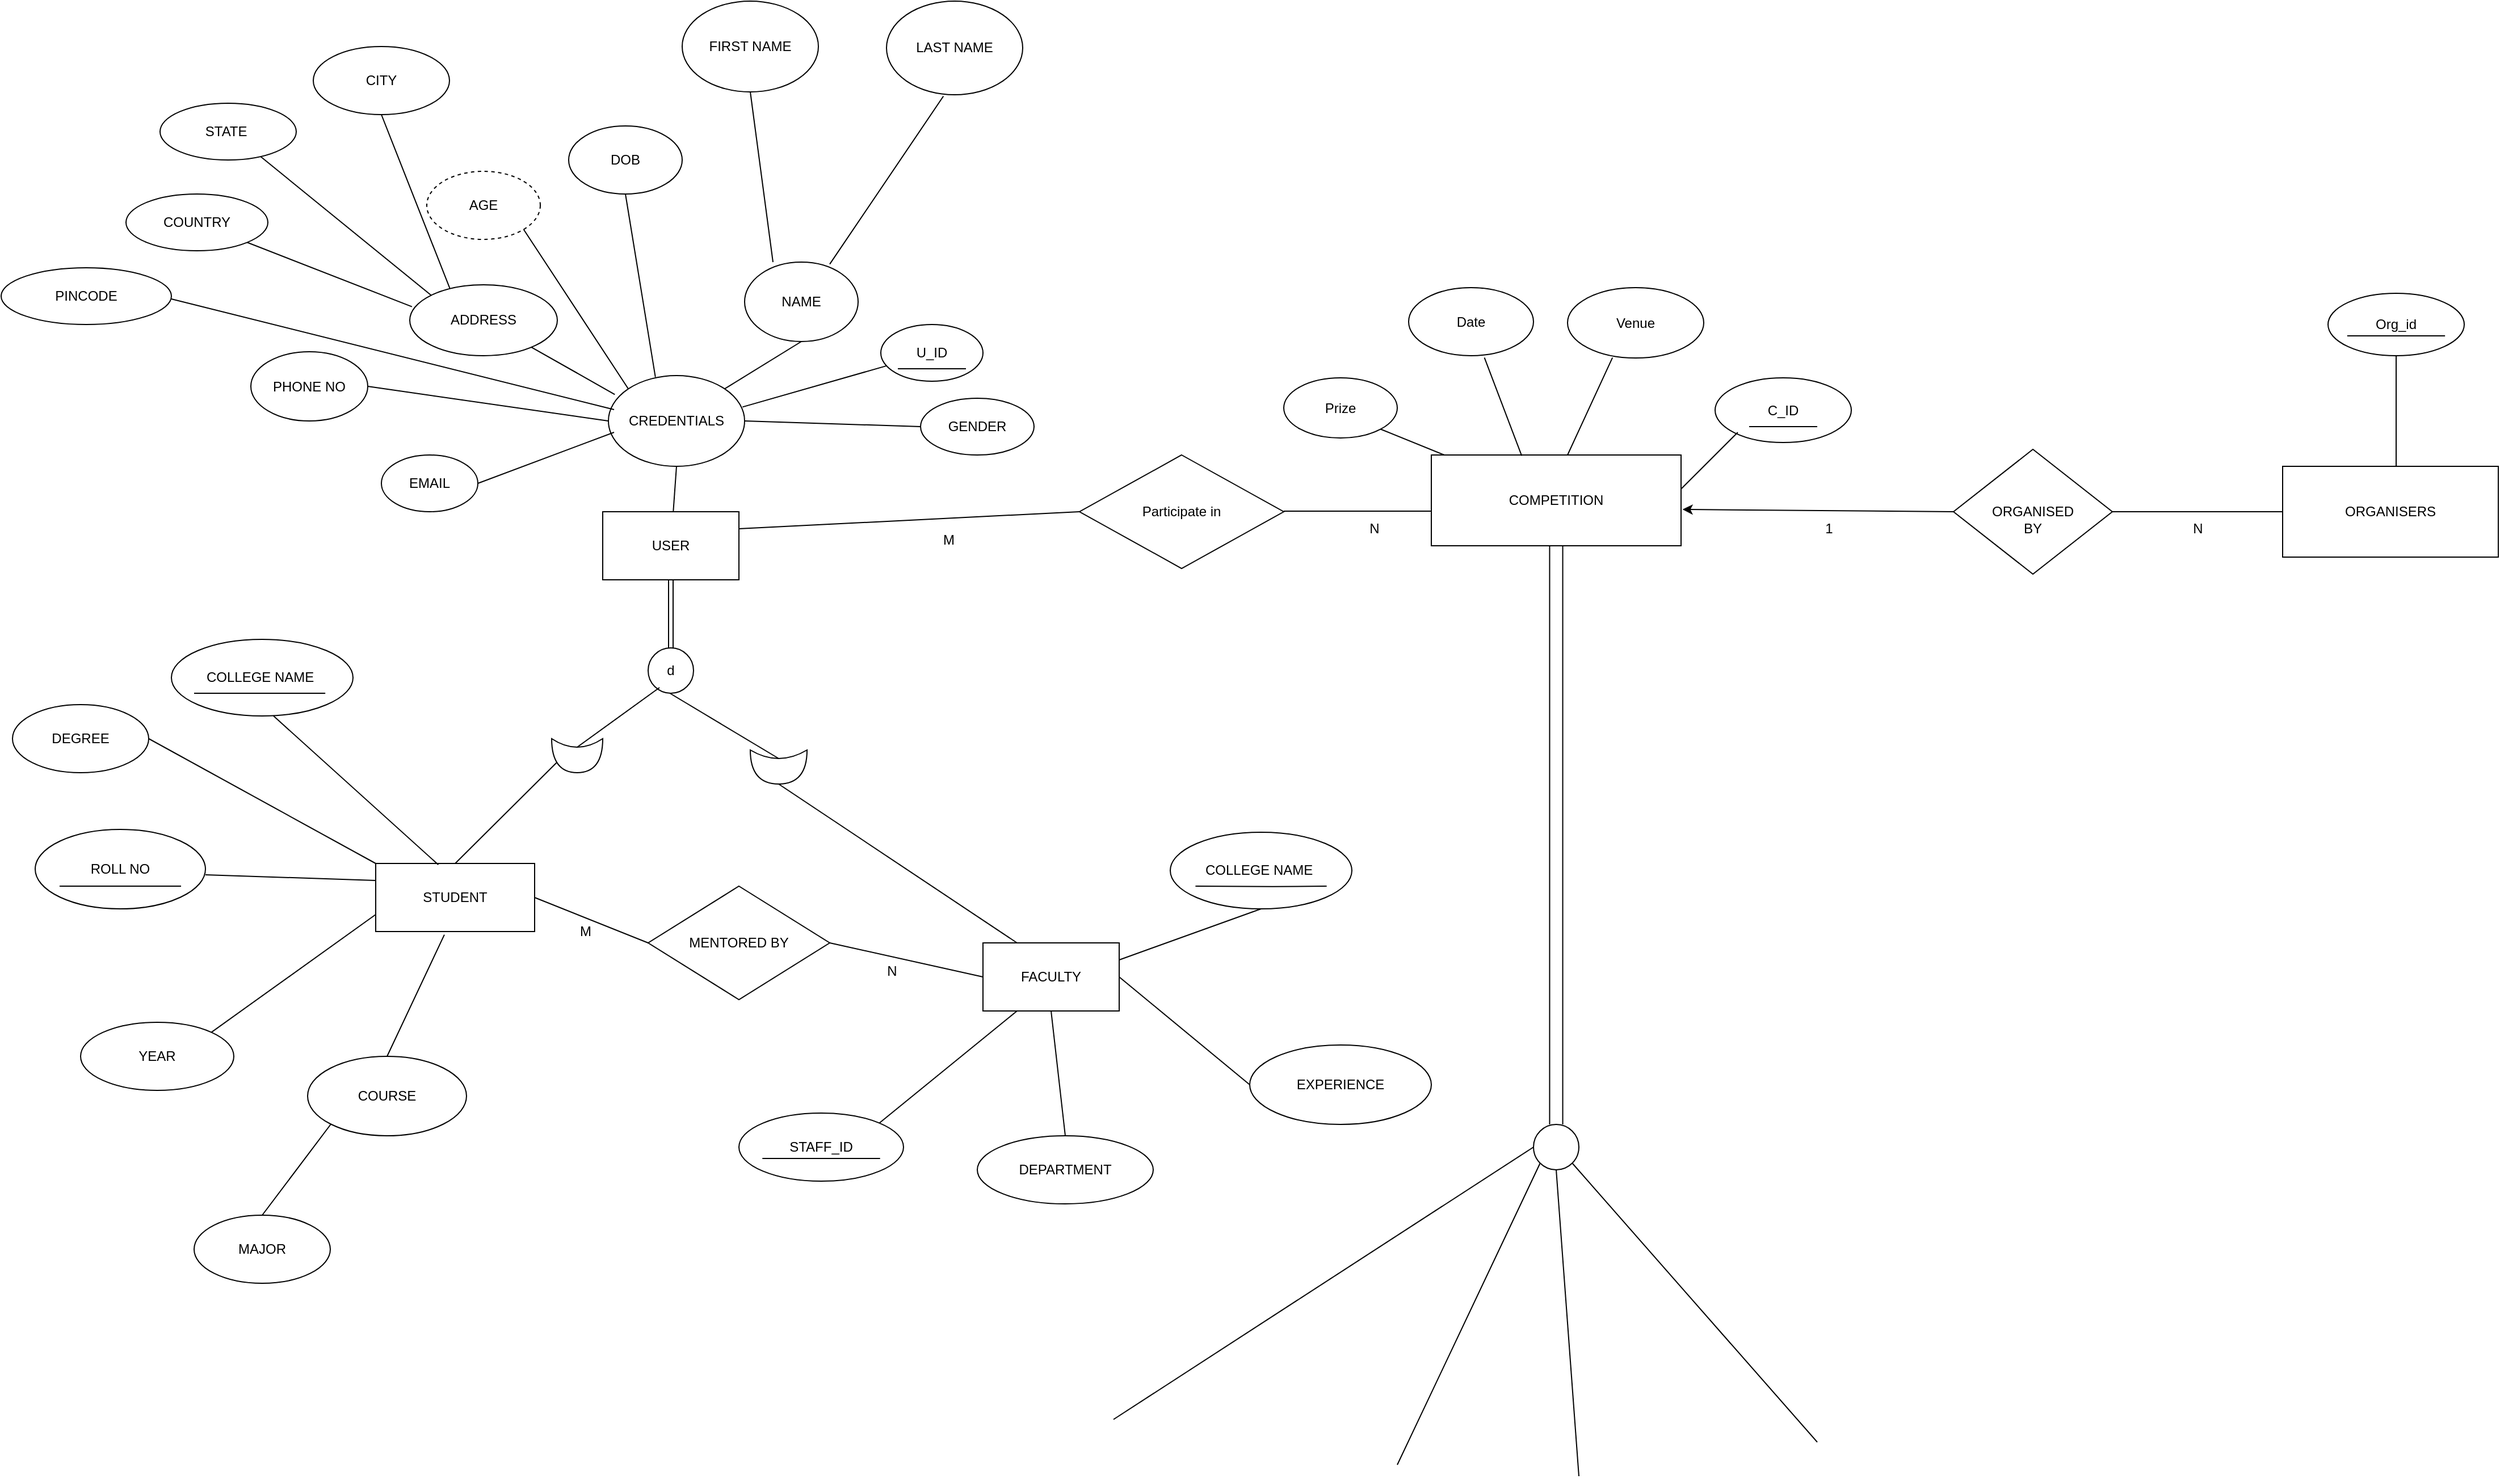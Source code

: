 <mxfile version="23.1.5" type="github">
  <diagram id="R2lEEEUBdFMjLlhIrx00" name="Page-1">
    <mxGraphModel dx="2950" dy="2214" grid="1" gridSize="10" guides="1" tooltips="1" connect="1" arrows="1" fold="1" page="1" pageScale="1" pageWidth="850" pageHeight="1100" math="0" shadow="0" extFonts="Permanent Marker^https://fonts.googleapis.com/css?family=Permanent+Marker">
      <root>
        <mxCell id="0" />
        <mxCell id="1" parent="0" />
        <mxCell id="-spPPfwc7OSc0ZQ_Hlqf-1" value="EMAIL" style="ellipse;whiteSpace=wrap;html=1;" vertex="1" parent="1">
          <mxGeometry x="-75" y="230" width="85" height="50" as="geometry" />
        </mxCell>
        <mxCell id="-spPPfwc7OSc0ZQ_Hlqf-2" value="ADDRESS" style="ellipse;whiteSpace=wrap;html=1;direction=south;" vertex="1" parent="1">
          <mxGeometry x="-50" y="80" width="130" height="62.5" as="geometry" />
        </mxCell>
        <mxCell id="-spPPfwc7OSc0ZQ_Hlqf-3" value="" style="ellipse;whiteSpace=wrap;html=1;" vertex="1" parent="1">
          <mxGeometry x="245" y="60" width="100" height="70" as="geometry" />
        </mxCell>
        <mxCell id="-spPPfwc7OSc0ZQ_Hlqf-4" value="DOB" style="ellipse;whiteSpace=wrap;html=1;" vertex="1" parent="1">
          <mxGeometry x="90" y="-60" width="100" height="60" as="geometry" />
        </mxCell>
        <mxCell id="-spPPfwc7OSc0ZQ_Hlqf-5" value="" style="ellipse;whiteSpace=wrap;html=1;" vertex="1" parent="1">
          <mxGeometry x="365" y="115" width="90" height="50" as="geometry" />
        </mxCell>
        <mxCell id="-spPPfwc7OSc0ZQ_Hlqf-6" value="GENDER" style="ellipse;whiteSpace=wrap;html=1;" vertex="1" parent="1">
          <mxGeometry x="400" y="180" width="100" height="50" as="geometry" />
        </mxCell>
        <mxCell id="-spPPfwc7OSc0ZQ_Hlqf-7" value="" style="endArrow=none;html=1;rounded=0;exitX=1;exitY=0;exitDx=0;exitDy=0;entryX=0.5;entryY=1;entryDx=0;entryDy=0;" edge="1" parent="1" source="-spPPfwc7OSc0ZQ_Hlqf-63" target="-spPPfwc7OSc0ZQ_Hlqf-3">
          <mxGeometry width="50" height="50" relative="1" as="geometry">
            <mxPoint x="247.176" y="150.5" as="sourcePoint" />
            <mxPoint x="290" y="125" as="targetPoint" />
          </mxGeometry>
        </mxCell>
        <mxCell id="-spPPfwc7OSc0ZQ_Hlqf-8" value="LAST NAME" style="ellipse;whiteSpace=wrap;html=1;" vertex="1" parent="1">
          <mxGeometry x="370" y="-170" width="120" height="82.5" as="geometry" />
        </mxCell>
        <mxCell id="-spPPfwc7OSc0ZQ_Hlqf-9" value="FIRST NAME" style="ellipse;whiteSpace=wrap;html=1;" vertex="1" parent="1">
          <mxGeometry x="190" y="-170" width="120" height="80" as="geometry" />
        </mxCell>
        <mxCell id="-spPPfwc7OSc0ZQ_Hlqf-10" value="" style="endArrow=none;html=1;rounded=0;exitX=0.985;exitY=0.346;exitDx=0;exitDy=0;exitPerimeter=0;" edge="1" parent="1" source="-spPPfwc7OSc0ZQ_Hlqf-63" target="-spPPfwc7OSc0ZQ_Hlqf-5">
          <mxGeometry width="50" height="50" relative="1" as="geometry">
            <mxPoint x="251.54" y="159.7" as="sourcePoint" />
            <mxPoint x="300" y="200" as="targetPoint" />
          </mxGeometry>
        </mxCell>
        <mxCell id="-spPPfwc7OSc0ZQ_Hlqf-11" value="" style="endArrow=none;html=1;rounded=0;entryX=0.5;entryY=1;entryDx=0;entryDy=0;exitX=0.345;exitY=0.016;exitDx=0;exitDy=0;exitPerimeter=0;" edge="1" parent="1" source="-spPPfwc7OSc0ZQ_Hlqf-63" target="-spPPfwc7OSc0ZQ_Hlqf-4">
          <mxGeometry width="50" height="50" relative="1" as="geometry">
            <mxPoint x="180" y="150" as="sourcePoint" />
            <mxPoint x="190" y="150" as="targetPoint" />
          </mxGeometry>
        </mxCell>
        <mxCell id="-spPPfwc7OSc0ZQ_Hlqf-12" value="" style="endArrow=none;html=1;rounded=0;exitX=0.047;exitY=0.208;exitDx=0;exitDy=0;exitPerimeter=0;" edge="1" parent="1" source="-spPPfwc7OSc0ZQ_Hlqf-63" target="-spPPfwc7OSc0ZQ_Hlqf-2">
          <mxGeometry width="50" height="50" relative="1" as="geometry">
            <mxPoint x="145" y="150.5" as="sourcePoint" />
            <mxPoint x="130" y="170" as="targetPoint" />
          </mxGeometry>
        </mxCell>
        <mxCell id="-spPPfwc7OSc0ZQ_Hlqf-13" value="" style="endArrow=none;html=1;rounded=0;entryX=0;entryY=0.5;entryDx=0;entryDy=0;exitX=1;exitY=0.5;exitDx=0;exitDy=0;" edge="1" parent="1" source="-spPPfwc7OSc0ZQ_Hlqf-63" target="-spPPfwc7OSc0ZQ_Hlqf-6">
          <mxGeometry width="50" height="50" relative="1" as="geometry">
            <mxPoint x="250" y="190.5" as="sourcePoint" />
            <mxPoint x="320.711" y="255" as="targetPoint" />
          </mxGeometry>
        </mxCell>
        <mxCell id="-spPPfwc7OSc0ZQ_Hlqf-14" value="" style="endArrow=none;html=1;rounded=0;entryX=0.418;entryY=1.015;entryDx=0;entryDy=0;entryPerimeter=0;exitX=0.75;exitY=0.026;exitDx=0;exitDy=0;exitPerimeter=0;" edge="1" parent="1" source="-spPPfwc7OSc0ZQ_Hlqf-3" target="-spPPfwc7OSc0ZQ_Hlqf-8">
          <mxGeometry width="50" height="50" relative="1" as="geometry">
            <mxPoint x="330" y="60" as="sourcePoint" />
            <mxPoint x="450" y="150" as="targetPoint" />
          </mxGeometry>
        </mxCell>
        <mxCell id="-spPPfwc7OSc0ZQ_Hlqf-15" value="" style="endArrow=none;html=1;rounded=0;entryX=0.5;entryY=1;entryDx=0;entryDy=0;exitX=0.25;exitY=0;exitDx=0;exitDy=0;exitPerimeter=0;" edge="1" parent="1" source="-spPPfwc7OSc0ZQ_Hlqf-3" target="-spPPfwc7OSc0ZQ_Hlqf-9">
          <mxGeometry width="50" height="50" relative="1" as="geometry">
            <mxPoint x="400" y="200" as="sourcePoint" />
            <mxPoint x="450" y="150" as="targetPoint" />
          </mxGeometry>
        </mxCell>
        <mxCell id="-spPPfwc7OSc0ZQ_Hlqf-18" value="NAME" style="text;html=1;align=center;verticalAlign=middle;whiteSpace=wrap;rounded=0;" vertex="1" parent="1">
          <mxGeometry x="265" y="80" width="60" height="30" as="geometry" />
        </mxCell>
        <mxCell id="-spPPfwc7OSc0ZQ_Hlqf-19" value="U_ID" style="text;html=1;align=center;verticalAlign=middle;whiteSpace=wrap;rounded=0;" vertex="1" parent="1">
          <mxGeometry x="380" y="125" width="60" height="30" as="geometry" />
        </mxCell>
        <mxCell id="-spPPfwc7OSc0ZQ_Hlqf-20" value="" style="endArrow=none;html=1;rounded=0;exitX=0;exitY=0.75;exitDx=0;exitDy=0;entryX=1;entryY=0.75;entryDx=0;entryDy=0;elbow=vertical;" edge="1" parent="1">
          <mxGeometry width="50" height="50" relative="1" as="geometry">
            <mxPoint x="380" y="154" as="sourcePoint" />
            <mxPoint x="440" y="154" as="targetPoint" />
            <Array as="points" />
          </mxGeometry>
        </mxCell>
        <mxCell id="-spPPfwc7OSc0ZQ_Hlqf-22" value="Participate in" style="rhombus;whiteSpace=wrap;html=1;" vertex="1" parent="1">
          <mxGeometry x="540" y="230" width="180" height="100" as="geometry" />
        </mxCell>
        <mxCell id="-spPPfwc7OSc0ZQ_Hlqf-23" value="" style="endArrow=none;html=1;rounded=0;" edge="1" parent="1">
          <mxGeometry width="50" height="50" relative="1" as="geometry">
            <mxPoint x="720" y="279.5" as="sourcePoint" />
            <mxPoint x="854" y="279.5" as="targetPoint" />
          </mxGeometry>
        </mxCell>
        <mxCell id="-spPPfwc7OSc0ZQ_Hlqf-24" value="M" style="text;html=1;align=center;verticalAlign=middle;whiteSpace=wrap;rounded=0;" vertex="1" parent="1">
          <mxGeometry x="365" y="280" width="120" height="50" as="geometry" />
        </mxCell>
        <mxCell id="-spPPfwc7OSc0ZQ_Hlqf-25" value="N" style="text;html=1;align=center;verticalAlign=middle;whiteSpace=wrap;rounded=0;" vertex="1" parent="1">
          <mxGeometry x="770" y="280" width="60" height="30" as="geometry" />
        </mxCell>
        <mxCell id="-spPPfwc7OSc0ZQ_Hlqf-26" value="" style="rounded=0;whiteSpace=wrap;html=1;" vertex="1" parent="1">
          <mxGeometry x="850" y="230" width="220" height="80" as="geometry" />
        </mxCell>
        <mxCell id="-spPPfwc7OSc0ZQ_Hlqf-27" value="COMPETITION" style="text;html=1;align=center;verticalAlign=middle;whiteSpace=wrap;rounded=0;" vertex="1" parent="1">
          <mxGeometry x="900" y="255" width="120" height="30" as="geometry" />
        </mxCell>
        <mxCell id="-spPPfwc7OSc0ZQ_Hlqf-28" value="Prize" style="ellipse;whiteSpace=wrap;html=1;" vertex="1" parent="1">
          <mxGeometry x="720" y="162" width="100" height="53" as="geometry" />
        </mxCell>
        <mxCell id="-spPPfwc7OSc0ZQ_Hlqf-29" value="Date" style="ellipse;whiteSpace=wrap;html=1;" vertex="1" parent="1">
          <mxGeometry x="830" y="82.5" width="110" height="60" as="geometry" />
        </mxCell>
        <mxCell id="-spPPfwc7OSc0ZQ_Hlqf-30" value="Venue" style="ellipse;whiteSpace=wrap;html=1;" vertex="1" parent="1">
          <mxGeometry x="970" y="82.5" width="120" height="62" as="geometry" />
        </mxCell>
        <mxCell id="-spPPfwc7OSc0ZQ_Hlqf-31" value="C_ID" style="ellipse;whiteSpace=wrap;html=1;" vertex="1" parent="1">
          <mxGeometry x="1100" y="162" width="120" height="57" as="geometry" />
        </mxCell>
        <mxCell id="-spPPfwc7OSc0ZQ_Hlqf-32" value="" style="endArrow=none;html=1;rounded=0;entryX=0.33;entryY=0.995;entryDx=0;entryDy=0;entryPerimeter=0;" edge="1" parent="1" target="-spPPfwc7OSc0ZQ_Hlqf-30">
          <mxGeometry width="50" height="50" relative="1" as="geometry">
            <mxPoint x="970" y="230" as="sourcePoint" />
            <mxPoint x="1010" y="160" as="targetPoint" />
          </mxGeometry>
        </mxCell>
        <mxCell id="-spPPfwc7OSc0ZQ_Hlqf-33" value="" style="endArrow=none;html=1;rounded=0;entryX=0.607;entryY=1.028;entryDx=0;entryDy=0;exitX=0.362;exitY=0.009;exitDx=0;exitDy=0;exitPerimeter=0;entryPerimeter=0;" edge="1" parent="1" source="-spPPfwc7OSc0ZQ_Hlqf-26" target="-spPPfwc7OSc0ZQ_Hlqf-29">
          <mxGeometry width="50" height="50" relative="1" as="geometry">
            <mxPoint x="690" y="200" as="sourcePoint" />
            <mxPoint x="740" y="150" as="targetPoint" />
          </mxGeometry>
        </mxCell>
        <mxCell id="-spPPfwc7OSc0ZQ_Hlqf-34" value="" style="endArrow=none;html=1;rounded=0;" edge="1" parent="1">
          <mxGeometry width="50" height="50" relative="1" as="geometry">
            <mxPoint x="1070" y="260" as="sourcePoint" />
            <mxPoint x="1120" y="210" as="targetPoint" />
          </mxGeometry>
        </mxCell>
        <mxCell id="-spPPfwc7OSc0ZQ_Hlqf-35" value="" style="endArrow=none;html=1;rounded=0;entryX=1;entryY=1;entryDx=0;entryDy=0;" edge="1" parent="1" source="-spPPfwc7OSc0ZQ_Hlqf-26" target="-spPPfwc7OSc0ZQ_Hlqf-28">
          <mxGeometry width="50" height="50" relative="1" as="geometry">
            <mxPoint x="690" y="200" as="sourcePoint" />
            <mxPoint x="740" y="150" as="targetPoint" />
          </mxGeometry>
        </mxCell>
        <mxCell id="-spPPfwc7OSc0ZQ_Hlqf-36" value="" style="endArrow=none;html=1;rounded=0;" edge="1" parent="1">
          <mxGeometry width="50" height="50" relative="1" as="geometry">
            <mxPoint x="1190" y="205" as="sourcePoint" />
            <mxPoint x="1130" y="205" as="targetPoint" />
          </mxGeometry>
        </mxCell>
        <mxCell id="-spPPfwc7OSc0ZQ_Hlqf-37" value="&lt;br&gt;ORGANISED&lt;br&gt;BY" style="rhombus;whiteSpace=wrap;html=1;" vertex="1" parent="1">
          <mxGeometry x="1310" y="225" width="140" height="110" as="geometry" />
        </mxCell>
        <mxCell id="-spPPfwc7OSc0ZQ_Hlqf-38" value="" style="rounded=0;whiteSpace=wrap;html=1;" vertex="1" parent="1">
          <mxGeometry x="1600" y="240" width="190" height="80" as="geometry" />
        </mxCell>
        <mxCell id="-spPPfwc7OSc0ZQ_Hlqf-39" value="ORGANISERS" style="text;html=1;align=center;verticalAlign=middle;whiteSpace=wrap;rounded=0;" vertex="1" parent="1">
          <mxGeometry x="1640" y="262.5" width="110" height="35" as="geometry" />
        </mxCell>
        <mxCell id="-spPPfwc7OSc0ZQ_Hlqf-40" value="Org_id" style="ellipse;whiteSpace=wrap;html=1;" vertex="1" parent="1">
          <mxGeometry x="1640" y="87.5" width="120" height="55" as="geometry" />
        </mxCell>
        <mxCell id="-spPPfwc7OSc0ZQ_Hlqf-41" value="" style="endArrow=none;html=1;rounded=0;entryX=0.5;entryY=1;entryDx=0;entryDy=0;" edge="1" parent="1" target="-spPPfwc7OSc0ZQ_Hlqf-40">
          <mxGeometry width="50" height="50" relative="1" as="geometry">
            <mxPoint x="1700" y="240" as="sourcePoint" />
            <mxPoint x="1710" y="160" as="targetPoint" />
          </mxGeometry>
        </mxCell>
        <mxCell id="-spPPfwc7OSc0ZQ_Hlqf-42" value="" style="endArrow=none;html=1;rounded=0;entryX=0;entryY=0.5;entryDx=0;entryDy=0;exitX=1;exitY=0.5;exitDx=0;exitDy=0;" edge="1" parent="1" source="-spPPfwc7OSc0ZQ_Hlqf-37" target="-spPPfwc7OSc0ZQ_Hlqf-38">
          <mxGeometry width="50" height="50" relative="1" as="geometry">
            <mxPoint x="1510" y="320" as="sourcePoint" />
            <mxPoint x="1560" y="270" as="targetPoint" />
          </mxGeometry>
        </mxCell>
        <mxCell id="-spPPfwc7OSc0ZQ_Hlqf-43" value="" style="endArrow=classic;html=1;rounded=0;entryX=1.006;entryY=0.6;entryDx=0;entryDy=0;entryPerimeter=0;exitX=0;exitY=0.5;exitDx=0;exitDy=0;" edge="1" parent="1" source="-spPPfwc7OSc0ZQ_Hlqf-37" target="-spPPfwc7OSc0ZQ_Hlqf-26">
          <mxGeometry width="50" height="50" relative="1" as="geometry">
            <mxPoint x="1350" y="300" as="sourcePoint" />
            <mxPoint x="1400" y="250" as="targetPoint" />
          </mxGeometry>
        </mxCell>
        <mxCell id="-spPPfwc7OSc0ZQ_Hlqf-44" value="N" style="text;html=1;align=center;verticalAlign=middle;resizable=0;points=[];autosize=1;strokeColor=none;fillColor=none;" vertex="1" parent="1">
          <mxGeometry x="1510" y="280" width="30" height="30" as="geometry" />
        </mxCell>
        <mxCell id="-spPPfwc7OSc0ZQ_Hlqf-45" value="1" style="text;html=1;align=center;verticalAlign=middle;resizable=0;points=[];autosize=1;strokeColor=none;fillColor=none;" vertex="1" parent="1">
          <mxGeometry x="1185" y="280" width="30" height="30" as="geometry" />
        </mxCell>
        <mxCell id="-spPPfwc7OSc0ZQ_Hlqf-46" value="d" style="ellipse;whiteSpace=wrap;html=1;aspect=fixed;" vertex="1" parent="1">
          <mxGeometry x="160" y="400" width="40" height="40" as="geometry" />
        </mxCell>
        <mxCell id="-spPPfwc7OSc0ZQ_Hlqf-47" value="" style="endArrow=none;html=1;rounded=0;entryX=0.25;entryY=1;entryDx=0;entryDy=0;entryPerimeter=0;exitX=0.25;exitY=0.5;exitDx=0;exitDy=0;exitPerimeter=0;" edge="1" parent="1" source="-spPPfwc7OSc0ZQ_Hlqf-52">
          <mxGeometry width="50" height="50" relative="1" as="geometry">
            <mxPoint x="120" y="500" as="sourcePoint" />
            <mxPoint x="170" y="435" as="targetPoint" />
          </mxGeometry>
        </mxCell>
        <mxCell id="-spPPfwc7OSc0ZQ_Hlqf-48" value="" style="endArrow=none;html=1;rounded=0;exitX=0.25;exitY=0.5;exitDx=0;exitDy=0;exitPerimeter=0;" edge="1" parent="1" source="-spPPfwc7OSc0ZQ_Hlqf-50">
          <mxGeometry width="50" height="50" relative="1" as="geometry">
            <mxPoint x="220" y="500" as="sourcePoint" />
            <mxPoint x="179.17" y="440" as="targetPoint" />
          </mxGeometry>
        </mxCell>
        <mxCell id="-spPPfwc7OSc0ZQ_Hlqf-49" value="" style="endArrow=none;html=1;rounded=0;entryX=1;entryY=0.5;entryDx=0;entryDy=0;entryPerimeter=0;exitX=0.25;exitY=0;exitDx=0;exitDy=0;" edge="1" parent="1" target="-spPPfwc7OSc0ZQ_Hlqf-50" source="-spPPfwc7OSc0ZQ_Hlqf-54">
          <mxGeometry width="50" height="50" relative="1" as="geometry">
            <mxPoint x="179.17" y="680" as="sourcePoint" />
            <mxPoint x="230" y="570" as="targetPoint" />
          </mxGeometry>
        </mxCell>
        <mxCell id="-spPPfwc7OSc0ZQ_Hlqf-50" value="" style="shape=xor;whiteSpace=wrap;html=1;direction=south;" vertex="1" parent="1">
          <mxGeometry x="250" y="490" width="50" height="30" as="geometry" />
        </mxCell>
        <mxCell id="-spPPfwc7OSc0ZQ_Hlqf-51" value="" style="endArrow=none;html=1;rounded=0;entryX=0.7;entryY=0.9;entryDx=0;entryDy=0;entryPerimeter=0;exitX=0.5;exitY=0;exitDx=0;exitDy=0;" edge="1" parent="1" source="-spPPfwc7OSc0ZQ_Hlqf-53" target="-spPPfwc7OSc0ZQ_Hlqf-52">
          <mxGeometry width="50" height="50" relative="1" as="geometry">
            <mxPoint x="-40" y="620" as="sourcePoint" />
            <mxPoint x="170" y="435" as="targetPoint" />
          </mxGeometry>
        </mxCell>
        <mxCell id="-spPPfwc7OSc0ZQ_Hlqf-52" value="" style="shape=xor;whiteSpace=wrap;html=1;direction=south;" vertex="1" parent="1">
          <mxGeometry x="75" y="480" width="45" height="30" as="geometry" />
        </mxCell>
        <mxCell id="-spPPfwc7OSc0ZQ_Hlqf-53" value="STUDENT" style="rounded=0;whiteSpace=wrap;html=1;" vertex="1" parent="1">
          <mxGeometry x="-80" y="590" width="140" height="60" as="geometry" />
        </mxCell>
        <mxCell id="-spPPfwc7OSc0ZQ_Hlqf-54" value="FACULTY" style="rounded=0;whiteSpace=wrap;html=1;" vertex="1" parent="1">
          <mxGeometry x="455" y="660" width="120" height="60" as="geometry" />
        </mxCell>
        <mxCell id="-spPPfwc7OSc0ZQ_Hlqf-55" value="COLLEGE NAME&amp;nbsp;" style="ellipse;whiteSpace=wrap;html=1;" vertex="1" parent="1">
          <mxGeometry x="-260" y="392.5" width="160" height="67.5" as="geometry" />
        </mxCell>
        <mxCell id="-spPPfwc7OSc0ZQ_Hlqf-56" value="ROLL NO" style="ellipse;whiteSpace=wrap;html=1;" vertex="1" parent="1">
          <mxGeometry x="-380" y="560" width="150" height="70" as="geometry" />
        </mxCell>
        <mxCell id="-spPPfwc7OSc0ZQ_Hlqf-57" value="YEAR" style="ellipse;whiteSpace=wrap;html=1;" vertex="1" parent="1">
          <mxGeometry x="-340" y="730" width="135" height="60" as="geometry" />
        </mxCell>
        <mxCell id="-spPPfwc7OSc0ZQ_Hlqf-58" value="COURSE" style="ellipse;whiteSpace=wrap;html=1;" vertex="1" parent="1">
          <mxGeometry x="-140" y="760" width="140" height="70" as="geometry" />
        </mxCell>
        <mxCell id="-spPPfwc7OSc0ZQ_Hlqf-59" value="" style="endArrow=none;html=1;rounded=0;exitX=0.394;exitY=0.019;exitDx=0;exitDy=0;exitPerimeter=0;" edge="1" parent="1" source="-spPPfwc7OSc0ZQ_Hlqf-53">
          <mxGeometry width="50" height="50" relative="1" as="geometry">
            <mxPoint x="-220" y="510" as="sourcePoint" />
            <mxPoint x="-170" y="460" as="targetPoint" />
          </mxGeometry>
        </mxCell>
        <mxCell id="-spPPfwc7OSc0ZQ_Hlqf-60" value="" style="endArrow=none;html=1;rounded=0;exitX=1;exitY=0.571;exitDx=0;exitDy=0;exitPerimeter=0;entryX=0;entryY=0.25;entryDx=0;entryDy=0;" edge="1" parent="1" source="-spPPfwc7OSc0ZQ_Hlqf-56" target="-spPPfwc7OSc0ZQ_Hlqf-53">
          <mxGeometry width="50" height="50" relative="1" as="geometry">
            <mxPoint x="-250" y="600" as="sourcePoint" />
            <mxPoint x="-210" y="550" as="targetPoint" />
          </mxGeometry>
        </mxCell>
        <mxCell id="-spPPfwc7OSc0ZQ_Hlqf-61" value="" style="endArrow=none;html=1;rounded=0;exitX=1;exitY=0;exitDx=0;exitDy=0;entryX=0;entryY=0.75;entryDx=0;entryDy=0;" edge="1" parent="1" source="-spPPfwc7OSc0ZQ_Hlqf-57" target="-spPPfwc7OSc0ZQ_Hlqf-53">
          <mxGeometry width="50" height="50" relative="1" as="geometry">
            <mxPoint x="-250" y="630" as="sourcePoint" />
            <mxPoint x="-200" y="580" as="targetPoint" />
          </mxGeometry>
        </mxCell>
        <mxCell id="-spPPfwc7OSc0ZQ_Hlqf-62" value="" style="endArrow=none;html=1;rounded=0;exitX=0.5;exitY=0;exitDx=0;exitDy=0;entryX=0.432;entryY=1.047;entryDx=0;entryDy=0;entryPerimeter=0;" edge="1" parent="1" source="-spPPfwc7OSc0ZQ_Hlqf-58" target="-spPPfwc7OSc0ZQ_Hlqf-53">
          <mxGeometry width="50" height="50" relative="1" as="geometry">
            <mxPoint x="-190" y="640" as="sourcePoint" />
            <mxPoint x="-150" y="580" as="targetPoint" />
          </mxGeometry>
        </mxCell>
        <mxCell id="-spPPfwc7OSc0ZQ_Hlqf-63" value="CREDENTIALS" style="ellipse;whiteSpace=wrap;html=1;" vertex="1" parent="1">
          <mxGeometry x="125" y="160" width="120" height="80" as="geometry" />
        </mxCell>
        <mxCell id="-spPPfwc7OSc0ZQ_Hlqf-64" value="USER" style="rounded=0;whiteSpace=wrap;html=1;" vertex="1" parent="1">
          <mxGeometry x="120" y="280" width="120" height="60" as="geometry" />
        </mxCell>
        <mxCell id="-spPPfwc7OSc0ZQ_Hlqf-65" value="" style="endArrow=none;html=1;rounded=0;entryX=0.5;entryY=1;entryDx=0;entryDy=0;" edge="1" parent="1" source="-spPPfwc7OSc0ZQ_Hlqf-64" target="-spPPfwc7OSc0ZQ_Hlqf-63">
          <mxGeometry width="50" height="50" relative="1" as="geometry">
            <mxPoint x="140" y="280" as="sourcePoint" />
            <mxPoint x="190" y="230" as="targetPoint" />
          </mxGeometry>
        </mxCell>
        <mxCell id="-spPPfwc7OSc0ZQ_Hlqf-66" value="" style="ellipse;whiteSpace=wrap;html=1;align=center;dashed=1;" vertex="1" parent="1">
          <mxGeometry x="-35" y="-20" width="100" height="60" as="geometry" />
        </mxCell>
        <mxCell id="-spPPfwc7OSc0ZQ_Hlqf-67" value="" style="endArrow=none;html=1;rounded=0;entryX=1;entryY=1;entryDx=0;entryDy=0;exitX=0;exitY=0;exitDx=0;exitDy=0;" edge="1" parent="1" source="-spPPfwc7OSc0ZQ_Hlqf-63" target="-spPPfwc7OSc0ZQ_Hlqf-66">
          <mxGeometry width="50" height="50" relative="1" as="geometry">
            <mxPoint x="130" y="150" as="sourcePoint" />
            <mxPoint x="110" y="30" as="targetPoint" />
          </mxGeometry>
        </mxCell>
        <mxCell id="-spPPfwc7OSc0ZQ_Hlqf-68" value="AGE" style="text;html=1;align=center;verticalAlign=middle;whiteSpace=wrap;rounded=0;" vertex="1" parent="1">
          <mxGeometry x="-15" y="-10" width="60" height="40" as="geometry" />
        </mxCell>
        <mxCell id="-spPPfwc7OSc0ZQ_Hlqf-69" value="PHONE NO" style="ellipse;whiteSpace=wrap;html=1;" vertex="1" parent="1">
          <mxGeometry x="-190" y="139" width="103" height="61" as="geometry" />
        </mxCell>
        <mxCell id="-spPPfwc7OSc0ZQ_Hlqf-70" value="" style="endArrow=none;html=1;rounded=0;exitX=1;exitY=0.5;exitDx=0;exitDy=0;entryX=0;entryY=0.5;entryDx=0;entryDy=0;" edge="1" parent="1" source="-spPPfwc7OSc0ZQ_Hlqf-69" target="-spPPfwc7OSc0ZQ_Hlqf-63">
          <mxGeometry width="50" height="50" relative="1" as="geometry">
            <mxPoint x="-60" y="210" as="sourcePoint" />
            <mxPoint x="-10" y="160" as="targetPoint" />
          </mxGeometry>
        </mxCell>
        <mxCell id="-spPPfwc7OSc0ZQ_Hlqf-72" value="" style="endArrow=none;html=1;rounded=0;exitX=0;exitY=1;exitDx=0;exitDy=0;entryX=1;entryY=1;entryDx=0;entryDy=0;" edge="1" parent="1">
          <mxGeometry width="50" height="50" relative="1" as="geometry">
            <mxPoint x="1656.926" y="125.004" as="sourcePoint" />
            <mxPoint x="1743.074" y="125.004" as="targetPoint" />
          </mxGeometry>
        </mxCell>
        <mxCell id="-spPPfwc7OSc0ZQ_Hlqf-73" value="" style="endArrow=none;html=1;rounded=0;" edge="1" parent="1">
          <mxGeometry width="50" height="50" relative="1" as="geometry">
            <mxPoint x="-270" y="90" as="sourcePoint" />
            <mxPoint x="130" y="190" as="targetPoint" />
          </mxGeometry>
        </mxCell>
        <mxCell id="-spPPfwc7OSc0ZQ_Hlqf-74" value="" style="endArrow=none;html=1;rounded=0;exitX=0.053;exitY=0.728;exitDx=0;exitDy=0;exitPerimeter=0;entryX=0.5;entryY=1;entryDx=0;entryDy=0;" edge="1" parent="1" source="-spPPfwc7OSc0ZQ_Hlqf-2" target="-spPPfwc7OSc0ZQ_Hlqf-79">
          <mxGeometry width="50" height="50" relative="1" as="geometry">
            <mxPoint x="-20" y="90" as="sourcePoint" />
            <mxPoint x="-90" y="-70" as="targetPoint" />
          </mxGeometry>
        </mxCell>
        <mxCell id="-spPPfwc7OSc0ZQ_Hlqf-75" value="" style="endArrow=none;html=1;rounded=0;entryX=0.309;entryY=0.985;entryDx=0;entryDy=0;entryPerimeter=0;" edge="1" parent="1" target="-spPPfwc7OSc0ZQ_Hlqf-2">
          <mxGeometry width="50" height="50" relative="1" as="geometry">
            <mxPoint x="-200" y="40" as="sourcePoint" />
            <mxPoint x="-130" y="20" as="targetPoint" />
          </mxGeometry>
        </mxCell>
        <mxCell id="-spPPfwc7OSc0ZQ_Hlqf-76" value="" style="endArrow=none;html=1;rounded=0;exitX=0;exitY=1;exitDx=0;exitDy=0;" edge="1" parent="1" source="-spPPfwc7OSc0ZQ_Hlqf-2">
          <mxGeometry width="50" height="50" relative="1" as="geometry">
            <mxPoint x="-190" y="30" as="sourcePoint" />
            <mxPoint x="-190" y="-40" as="targetPoint" />
          </mxGeometry>
        </mxCell>
        <mxCell id="-spPPfwc7OSc0ZQ_Hlqf-77" value="COUNTRY" style="ellipse;whiteSpace=wrap;html=1;" vertex="1" parent="1">
          <mxGeometry x="-300" width="125" height="50" as="geometry" />
        </mxCell>
        <mxCell id="-spPPfwc7OSc0ZQ_Hlqf-78" value="STATE&amp;nbsp;" style="ellipse;whiteSpace=wrap;html=1;" vertex="1" parent="1">
          <mxGeometry x="-270" y="-80" width="120" height="50" as="geometry" />
        </mxCell>
        <mxCell id="-spPPfwc7OSc0ZQ_Hlqf-79" value="CITY" style="ellipse;whiteSpace=wrap;html=1;" vertex="1" parent="1">
          <mxGeometry x="-135" y="-130" width="120" height="60" as="geometry" />
        </mxCell>
        <mxCell id="-spPPfwc7OSc0ZQ_Hlqf-80" value="" style="endArrow=none;html=1;rounded=0;entryX=0;entryY=0.5;entryDx=0;entryDy=0;exitX=1;exitY=0.25;exitDx=0;exitDy=0;" edge="1" parent="1" source="-spPPfwc7OSc0ZQ_Hlqf-64" target="-spPPfwc7OSc0ZQ_Hlqf-22">
          <mxGeometry width="50" height="50" relative="1" as="geometry">
            <mxPoint x="350" y="300" as="sourcePoint" />
            <mxPoint x="400" y="250" as="targetPoint" />
          </mxGeometry>
        </mxCell>
        <mxCell id="-spPPfwc7OSc0ZQ_Hlqf-81" value="" style="endArrow=none;html=1;rounded=0;exitX=1;exitY=0.5;exitDx=0;exitDy=0;" edge="1" parent="1" source="-spPPfwc7OSc0ZQ_Hlqf-1">
          <mxGeometry width="50" height="50" relative="1" as="geometry">
            <mxPoint x="10" y="360" as="sourcePoint" />
            <mxPoint x="130" y="210" as="targetPoint" />
          </mxGeometry>
        </mxCell>
        <mxCell id="-spPPfwc7OSc0ZQ_Hlqf-82" value="" style="endArrow=none;html=1;rounded=0;entryX=1;entryY=1;entryDx=0;entryDy=0;exitX=0;exitY=1;exitDx=0;exitDy=0;" edge="1" parent="1">
          <mxGeometry width="50" height="50" relative="1" as="geometry">
            <mxPoint x="-358.509" y="610.005" as="sourcePoint" />
            <mxPoint x="-251.491" y="610.005" as="targetPoint" />
          </mxGeometry>
        </mxCell>
        <mxCell id="-spPPfwc7OSc0ZQ_Hlqf-83" value="PINCODE" style="ellipse;whiteSpace=wrap;html=1;" vertex="1" parent="1">
          <mxGeometry x="-410" y="65" width="150" height="50" as="geometry" />
        </mxCell>
        <mxCell id="-spPPfwc7OSc0ZQ_Hlqf-84" value="" style="shape=link;html=1;rounded=0;entryX=0.5;entryY=0;entryDx=0;entryDy=0;exitX=0.5;exitY=1;exitDx=0;exitDy=0;" edge="1" parent="1" source="-spPPfwc7OSc0ZQ_Hlqf-64" target="-spPPfwc7OSc0ZQ_Hlqf-46">
          <mxGeometry width="100" relative="1" as="geometry">
            <mxPoint x="110" y="370" as="sourcePoint" />
            <mxPoint x="210" y="370" as="targetPoint" />
          </mxGeometry>
        </mxCell>
        <mxCell id="-spPPfwc7OSc0ZQ_Hlqf-86" value="DEGREE" style="ellipse;whiteSpace=wrap;html=1;" vertex="1" parent="1">
          <mxGeometry x="-400" y="450" width="120" height="60" as="geometry" />
        </mxCell>
        <mxCell id="-spPPfwc7OSc0ZQ_Hlqf-87" value="" style="endArrow=none;html=1;rounded=0;entryX=0;entryY=0;entryDx=0;entryDy=0;exitX=1;exitY=0.5;exitDx=0;exitDy=0;" edge="1" parent="1" source="-spPPfwc7OSc0ZQ_Hlqf-86" target="-spPPfwc7OSc0ZQ_Hlqf-53">
          <mxGeometry width="50" height="50" relative="1" as="geometry">
            <mxPoint x="-230" y="570" as="sourcePoint" />
            <mxPoint x="-180" y="520" as="targetPoint" />
          </mxGeometry>
        </mxCell>
        <mxCell id="-spPPfwc7OSc0ZQ_Hlqf-88" value="" style="endArrow=none;html=1;rounded=0;entryX=0;entryY=1;entryDx=0;entryDy=0;exitX=0.5;exitY=0;exitDx=0;exitDy=0;" edge="1" parent="1" source="-spPPfwc7OSc0ZQ_Hlqf-89" target="-spPPfwc7OSc0ZQ_Hlqf-58">
          <mxGeometry width="50" height="50" relative="1" as="geometry">
            <mxPoint x="-170" y="870" as="sourcePoint" />
            <mxPoint x="-110" y="830" as="targetPoint" />
          </mxGeometry>
        </mxCell>
        <mxCell id="-spPPfwc7OSc0ZQ_Hlqf-89" value="MAJOR" style="ellipse;whiteSpace=wrap;html=1;" vertex="1" parent="1">
          <mxGeometry x="-240" y="900" width="120" height="60" as="geometry" />
        </mxCell>
        <mxCell id="-spPPfwc7OSc0ZQ_Hlqf-93" value="MENTORED BY" style="rhombus;whiteSpace=wrap;html=1;" vertex="1" parent="1">
          <mxGeometry x="160" y="610" width="160" height="100" as="geometry" />
        </mxCell>
        <mxCell id="-spPPfwc7OSc0ZQ_Hlqf-94" value="" style="endArrow=none;html=1;rounded=0;entryX=0;entryY=0.5;entryDx=0;entryDy=0;exitX=1;exitY=0.5;exitDx=0;exitDy=0;" edge="1" parent="1" source="-spPPfwc7OSc0ZQ_Hlqf-93" target="-spPPfwc7OSc0ZQ_Hlqf-54">
          <mxGeometry width="50" height="50" relative="1" as="geometry">
            <mxPoint x="220" y="700" as="sourcePoint" />
            <mxPoint x="270" y="650" as="targetPoint" />
          </mxGeometry>
        </mxCell>
        <mxCell id="-spPPfwc7OSc0ZQ_Hlqf-95" value="" style="endArrow=none;html=1;rounded=0;entryX=0;entryY=0.5;entryDx=0;entryDy=0;exitX=1;exitY=0.5;exitDx=0;exitDy=0;" edge="1" parent="1" source="-spPPfwc7OSc0ZQ_Hlqf-53" target="-spPPfwc7OSc0ZQ_Hlqf-93">
          <mxGeometry width="50" height="50" relative="1" as="geometry">
            <mxPoint x="20" y="690" as="sourcePoint" />
            <mxPoint x="70" y="640" as="targetPoint" />
          </mxGeometry>
        </mxCell>
        <mxCell id="-spPPfwc7OSc0ZQ_Hlqf-96" value="" style="endArrow=none;html=1;rounded=0;entryX=1;entryY=1;entryDx=0;entryDy=0;exitX=0;exitY=1;exitDx=0;exitDy=0;" edge="1" parent="1">
          <mxGeometry width="50" height="50" relative="1" as="geometry">
            <mxPoint x="-240.0" y="439.998" as="sourcePoint" />
            <mxPoint x="-124.42" y="439.998" as="targetPoint" />
          </mxGeometry>
        </mxCell>
        <mxCell id="-spPPfwc7OSc0ZQ_Hlqf-97" value="COLLEGE NAME&amp;nbsp;" style="ellipse;whiteSpace=wrap;html=1;" vertex="1" parent="1">
          <mxGeometry x="620" y="562.5" width="160" height="67.5" as="geometry" />
        </mxCell>
        <mxCell id="-spPPfwc7OSc0ZQ_Hlqf-98" value="" style="endArrow=none;html=1;rounded=0;exitX=1;exitY=0.25;exitDx=0;exitDy=0;entryX=0.5;entryY=1;entryDx=0;entryDy=0;" edge="1" parent="1" source="-spPPfwc7OSc0ZQ_Hlqf-54" target="-spPPfwc7OSc0ZQ_Hlqf-97">
          <mxGeometry width="50" height="50" relative="1" as="geometry">
            <mxPoint x="590" y="670" as="sourcePoint" />
            <mxPoint x="640" y="620" as="targetPoint" />
          </mxGeometry>
        </mxCell>
        <mxCell id="-spPPfwc7OSc0ZQ_Hlqf-99" value="EXPERIENCE" style="ellipse;whiteSpace=wrap;html=1;" vertex="1" parent="1">
          <mxGeometry x="690" y="750" width="160" height="70" as="geometry" />
        </mxCell>
        <mxCell id="-spPPfwc7OSc0ZQ_Hlqf-100" value="" style="endArrow=none;html=1;rounded=0;entryX=0;entryY=0.5;entryDx=0;entryDy=0;exitX=1;exitY=0.5;exitDx=0;exitDy=0;" edge="1" parent="1" source="-spPPfwc7OSc0ZQ_Hlqf-54" target="-spPPfwc7OSc0ZQ_Hlqf-99">
          <mxGeometry width="50" height="50" relative="1" as="geometry">
            <mxPoint x="630" y="830" as="sourcePoint" />
            <mxPoint x="680" y="780" as="targetPoint" />
          </mxGeometry>
        </mxCell>
        <mxCell id="-spPPfwc7OSc0ZQ_Hlqf-101" value="STAFF_ID" style="ellipse;whiteSpace=wrap;html=1;" vertex="1" parent="1">
          <mxGeometry x="240" y="810" width="145" height="60" as="geometry" />
        </mxCell>
        <mxCell id="-spPPfwc7OSc0ZQ_Hlqf-102" value="DEPARTMENT" style="ellipse;whiteSpace=wrap;html=1;" vertex="1" parent="1">
          <mxGeometry x="450" y="830" width="155" height="60" as="geometry" />
        </mxCell>
        <mxCell id="-spPPfwc7OSc0ZQ_Hlqf-103" value="" style="endArrow=none;html=1;rounded=0;entryX=0.25;entryY=1;entryDx=0;entryDy=0;exitX=1;exitY=0;exitDx=0;exitDy=0;" edge="1" parent="1" source="-spPPfwc7OSc0ZQ_Hlqf-101" target="-spPPfwc7OSc0ZQ_Hlqf-54">
          <mxGeometry width="50" height="50" relative="1" as="geometry">
            <mxPoint x="450" y="780" as="sourcePoint" />
            <mxPoint x="500" y="730" as="targetPoint" />
          </mxGeometry>
        </mxCell>
        <mxCell id="-spPPfwc7OSc0ZQ_Hlqf-105" value="" style="endArrow=none;html=1;rounded=0;entryX=0.5;entryY=1;entryDx=0;entryDy=0;exitX=0.5;exitY=0;exitDx=0;exitDy=0;" edge="1" parent="1" source="-spPPfwc7OSc0ZQ_Hlqf-102" target="-spPPfwc7OSc0ZQ_Hlqf-54">
          <mxGeometry width="50" height="50" relative="1" as="geometry">
            <mxPoint x="480" y="790" as="sourcePoint" />
            <mxPoint x="530" y="740" as="targetPoint" />
          </mxGeometry>
        </mxCell>
        <mxCell id="-spPPfwc7OSc0ZQ_Hlqf-106" value="" style="endArrow=none;html=1;rounded=0;entryX=1;entryY=1;entryDx=0;entryDy=0;exitX=0;exitY=1;exitDx=0;exitDy=0;" edge="1" parent="1">
          <mxGeometry width="50" height="50" relative="1" as="geometry">
            <mxPoint x="642.21" y="609.998" as="sourcePoint" />
            <mxPoint x="757.79" y="609.998" as="targetPoint" />
            <Array as="points">
              <mxPoint x="710" y="610.41" />
            </Array>
          </mxGeometry>
        </mxCell>
        <mxCell id="-spPPfwc7OSc0ZQ_Hlqf-107" value="" style="endArrow=none;html=1;rounded=0;entryX=1;entryY=1;entryDx=0;entryDy=0;exitX=0;exitY=1;exitDx=0;exitDy=0;" edge="1" parent="1">
          <mxGeometry width="50" height="50" relative="1" as="geometry">
            <mxPoint x="260.641" y="850.004" as="sourcePoint" />
            <mxPoint x="364.359" y="850.004" as="targetPoint" />
          </mxGeometry>
        </mxCell>
        <mxCell id="-spPPfwc7OSc0ZQ_Hlqf-111" value="M" style="text;html=1;align=center;verticalAlign=middle;whiteSpace=wrap;rounded=0;" vertex="1" parent="1">
          <mxGeometry x="65" y="630" width="80" height="40" as="geometry" />
        </mxCell>
        <mxCell id="-spPPfwc7OSc0ZQ_Hlqf-112" value="N" style="text;html=1;align=center;verticalAlign=middle;whiteSpace=wrap;rounded=0;" vertex="1" parent="1">
          <mxGeometry x="345" y="670" width="60" height="30" as="geometry" />
        </mxCell>
        <mxCell id="-spPPfwc7OSc0ZQ_Hlqf-113" value="" style="shape=link;html=1;rounded=0;exitX=0.5;exitY=1;exitDx=0;exitDy=0;width=11.538;" edge="1" parent="1" source="-spPPfwc7OSc0ZQ_Hlqf-26" target="-spPPfwc7OSc0ZQ_Hlqf-114">
          <mxGeometry width="100" relative="1" as="geometry">
            <mxPoint x="940" y="380" as="sourcePoint" />
            <mxPoint x="990" y="760" as="targetPoint" />
          </mxGeometry>
        </mxCell>
        <mxCell id="-spPPfwc7OSc0ZQ_Hlqf-114" value="" style="ellipse;whiteSpace=wrap;html=1;aspect=fixed;" vertex="1" parent="1">
          <mxGeometry x="940" y="820" width="40" height="40" as="geometry" />
        </mxCell>
        <mxCell id="-spPPfwc7OSc0ZQ_Hlqf-115" value="" style="endArrow=none;html=1;rounded=0;entryX=0;entryY=0.5;entryDx=0;entryDy=0;" edge="1" parent="1" target="-spPPfwc7OSc0ZQ_Hlqf-114">
          <mxGeometry width="50" height="50" relative="1" as="geometry">
            <mxPoint x="570" y="1080" as="sourcePoint" />
            <mxPoint x="1050" y="630" as="targetPoint" />
          </mxGeometry>
        </mxCell>
        <mxCell id="-spPPfwc7OSc0ZQ_Hlqf-116" value="" style="endArrow=none;html=1;rounded=0;entryX=0;entryY=1;entryDx=0;entryDy=0;" edge="1" parent="1" target="-spPPfwc7OSc0ZQ_Hlqf-114">
          <mxGeometry width="50" height="50" relative="1" as="geometry">
            <mxPoint x="820" y="1120" as="sourcePoint" />
            <mxPoint x="920" y="900" as="targetPoint" />
          </mxGeometry>
        </mxCell>
        <mxCell id="-spPPfwc7OSc0ZQ_Hlqf-117" value="" style="endArrow=none;html=1;rounded=0;entryX=0.5;entryY=1;entryDx=0;entryDy=0;" edge="1" parent="1" target="-spPPfwc7OSc0ZQ_Hlqf-114">
          <mxGeometry width="50" height="50" relative="1" as="geometry">
            <mxPoint x="980" y="1130" as="sourcePoint" />
            <mxPoint x="1000" y="950" as="targetPoint" />
          </mxGeometry>
        </mxCell>
        <mxCell id="-spPPfwc7OSc0ZQ_Hlqf-118" value="" style="endArrow=none;html=1;rounded=0;exitX=1;exitY=1;exitDx=0;exitDy=0;" edge="1" parent="1" source="-spPPfwc7OSc0ZQ_Hlqf-114">
          <mxGeometry width="50" height="50" relative="1" as="geometry">
            <mxPoint x="1130" y="980" as="sourcePoint" />
            <mxPoint x="1190" y="1100" as="targetPoint" />
          </mxGeometry>
        </mxCell>
      </root>
    </mxGraphModel>
  </diagram>
</mxfile>
